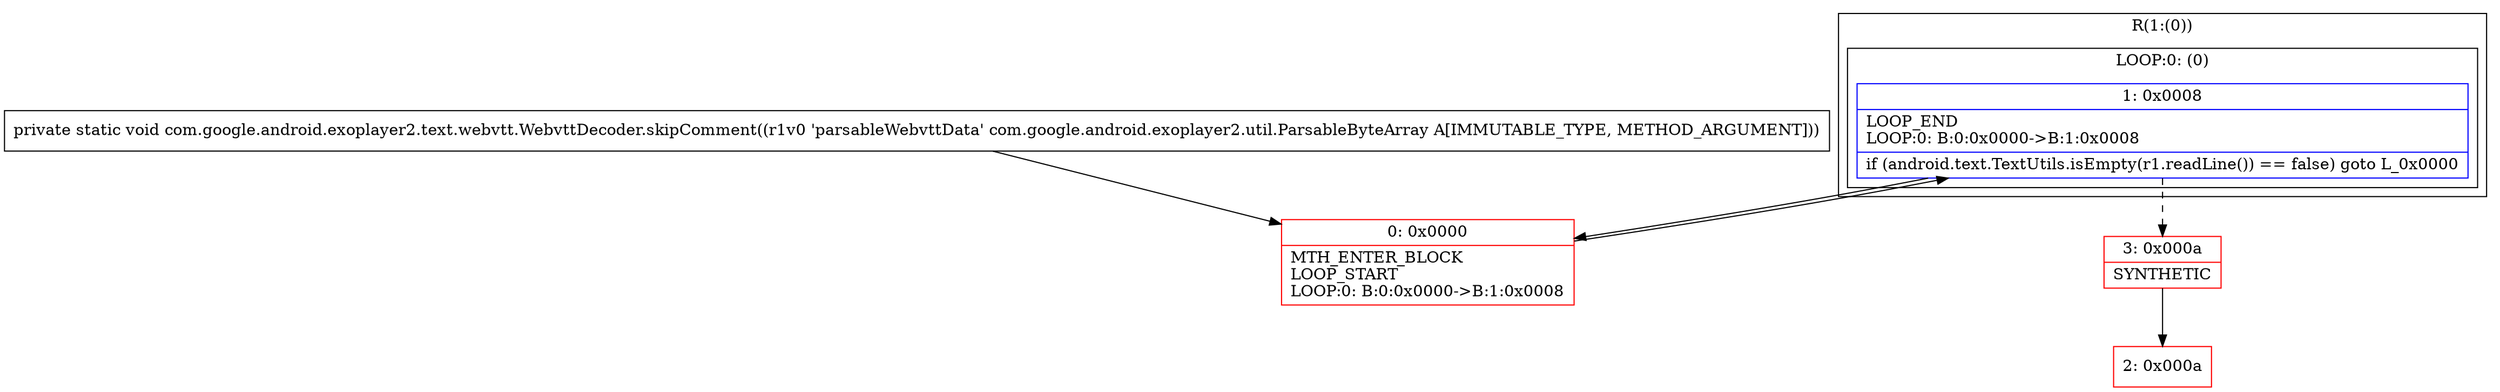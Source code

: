 digraph "CFG forcom.google.android.exoplayer2.text.webvtt.WebvttDecoder.skipComment(Lcom\/google\/android\/exoplayer2\/util\/ParsableByteArray;)V" {
subgraph cluster_Region_933288700 {
label = "R(1:(0))";
node [shape=record,color=blue];
subgraph cluster_LoopRegion_355189577 {
label = "LOOP:0: (0)";
node [shape=record,color=blue];
Node_1 [shape=record,label="{1\:\ 0x0008|LOOP_END\lLOOP:0: B:0:0x0000\-\>B:1:0x0008\l|if (android.text.TextUtils.isEmpty(r1.readLine()) == false) goto L_0x0000\l}"];
subgraph cluster_Region_626534140 {
label = "R(0)";
node [shape=record,color=blue];
}
}
}
Node_0 [shape=record,color=red,label="{0\:\ 0x0000|MTH_ENTER_BLOCK\lLOOP_START\lLOOP:0: B:0:0x0000\-\>B:1:0x0008\l}"];
Node_2 [shape=record,color=red,label="{2\:\ 0x000a}"];
Node_3 [shape=record,color=red,label="{3\:\ 0x000a|SYNTHETIC\l}"];
MethodNode[shape=record,label="{private static void com.google.android.exoplayer2.text.webvtt.WebvttDecoder.skipComment((r1v0 'parsableWebvttData' com.google.android.exoplayer2.util.ParsableByteArray A[IMMUTABLE_TYPE, METHOD_ARGUMENT])) }"];
MethodNode -> Node_0;
Node_1 -> Node_0;
Node_1 -> Node_3[style=dashed];
Node_0 -> Node_1;
Node_3 -> Node_2;
}

